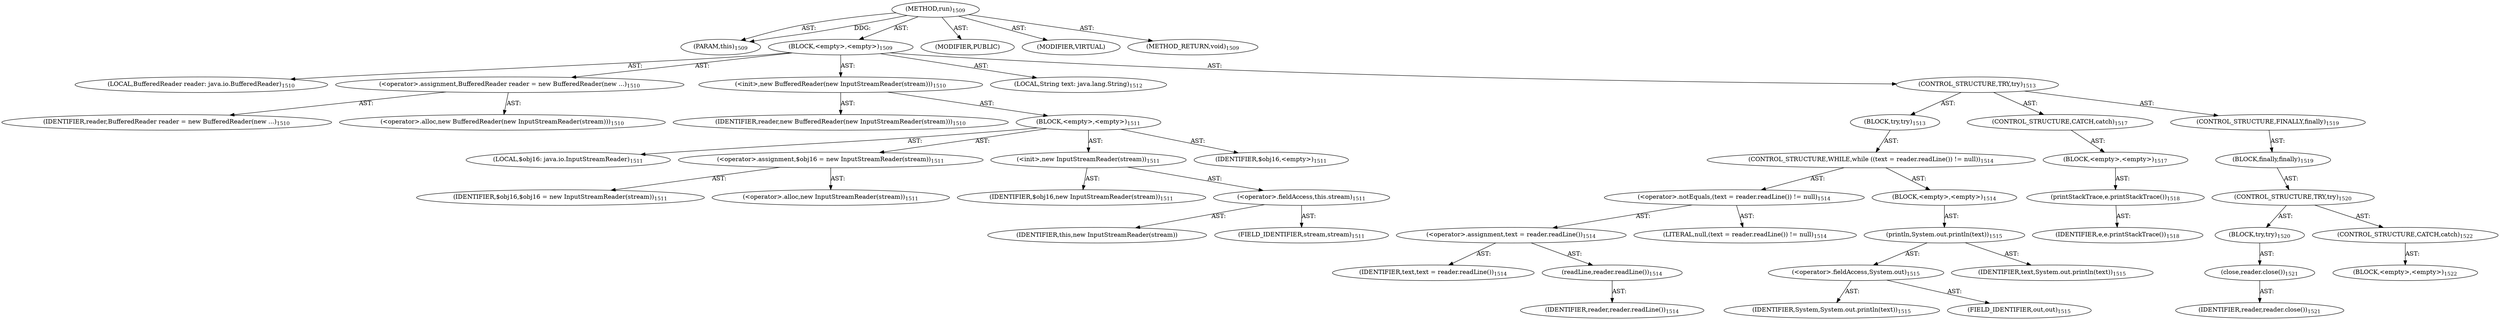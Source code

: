 digraph "run" {  
"111669149764" [label = <(METHOD,run)<SUB>1509</SUB>> ]
"115964117112" [label = <(PARAM,this)<SUB>1509</SUB>> ]
"25769803976" [label = <(BLOCK,&lt;empty&gt;,&lt;empty&gt;)<SUB>1509</SUB>> ]
"94489280599" [label = <(LOCAL,BufferedReader reader: java.io.BufferedReader)<SUB>1510</SUB>> ]
"30064772175" [label = <(&lt;operator&gt;.assignment,BufferedReader reader = new BufferedReader(new ...)<SUB>1510</SUB>> ]
"68719477550" [label = <(IDENTIFIER,reader,BufferedReader reader = new BufferedReader(new ...)<SUB>1510</SUB>> ]
"30064772176" [label = <(&lt;operator&gt;.alloc,new BufferedReader(new InputStreamReader(stream)))<SUB>1510</SUB>> ]
"30064772177" [label = <(&lt;init&gt;,new BufferedReader(new InputStreamReader(stream)))<SUB>1510</SUB>> ]
"68719477551" [label = <(IDENTIFIER,reader,new BufferedReader(new InputStreamReader(stream)))<SUB>1510</SUB>> ]
"25769803977" [label = <(BLOCK,&lt;empty&gt;,&lt;empty&gt;)<SUB>1511</SUB>> ]
"94489280600" [label = <(LOCAL,$obj16: java.io.InputStreamReader)<SUB>1511</SUB>> ]
"30064772178" [label = <(&lt;operator&gt;.assignment,$obj16 = new InputStreamReader(stream))<SUB>1511</SUB>> ]
"68719477552" [label = <(IDENTIFIER,$obj16,$obj16 = new InputStreamReader(stream))<SUB>1511</SUB>> ]
"30064772179" [label = <(&lt;operator&gt;.alloc,new InputStreamReader(stream))<SUB>1511</SUB>> ]
"30064772180" [label = <(&lt;init&gt;,new InputStreamReader(stream))<SUB>1511</SUB>> ]
"68719477553" [label = <(IDENTIFIER,$obj16,new InputStreamReader(stream))<SUB>1511</SUB>> ]
"30064772181" [label = <(&lt;operator&gt;.fieldAccess,this.stream)<SUB>1511</SUB>> ]
"68719477554" [label = <(IDENTIFIER,this,new InputStreamReader(stream))> ]
"55834575131" [label = <(FIELD_IDENTIFIER,stream,stream)<SUB>1511</SUB>> ]
"68719477555" [label = <(IDENTIFIER,$obj16,&lt;empty&gt;)<SUB>1511</SUB>> ]
"94489280601" [label = <(LOCAL,String text: java.lang.String)<SUB>1512</SUB>> ]
"47244640372" [label = <(CONTROL_STRUCTURE,TRY,try)<SUB>1513</SUB>> ]
"25769803978" [label = <(BLOCK,try,try)<SUB>1513</SUB>> ]
"47244640373" [label = <(CONTROL_STRUCTURE,WHILE,while ((text = reader.readLine()) != null))<SUB>1514</SUB>> ]
"30064772182" [label = <(&lt;operator&gt;.notEquals,(text = reader.readLine()) != null)<SUB>1514</SUB>> ]
"30064772183" [label = <(&lt;operator&gt;.assignment,text = reader.readLine())<SUB>1514</SUB>> ]
"68719477556" [label = <(IDENTIFIER,text,text = reader.readLine())<SUB>1514</SUB>> ]
"30064772184" [label = <(readLine,reader.readLine())<SUB>1514</SUB>> ]
"68719477557" [label = <(IDENTIFIER,reader,reader.readLine())<SUB>1514</SUB>> ]
"90194313478" [label = <(LITERAL,null,(text = reader.readLine()) != null)<SUB>1514</SUB>> ]
"25769803979" [label = <(BLOCK,&lt;empty&gt;,&lt;empty&gt;)<SUB>1514</SUB>> ]
"30064772185" [label = <(println,System.out.println(text))<SUB>1515</SUB>> ]
"30064772186" [label = <(&lt;operator&gt;.fieldAccess,System.out)<SUB>1515</SUB>> ]
"68719477558" [label = <(IDENTIFIER,System,System.out.println(text))<SUB>1515</SUB>> ]
"55834575132" [label = <(FIELD_IDENTIFIER,out,out)<SUB>1515</SUB>> ]
"68719477559" [label = <(IDENTIFIER,text,System.out.println(text))<SUB>1515</SUB>> ]
"47244640374" [label = <(CONTROL_STRUCTURE,CATCH,catch)<SUB>1517</SUB>> ]
"25769803980" [label = <(BLOCK,&lt;empty&gt;,&lt;empty&gt;)<SUB>1517</SUB>> ]
"30064772187" [label = <(printStackTrace,e.printStackTrace())<SUB>1518</SUB>> ]
"68719477560" [label = <(IDENTIFIER,e,e.printStackTrace())<SUB>1518</SUB>> ]
"47244640375" [label = <(CONTROL_STRUCTURE,FINALLY,finally)<SUB>1519</SUB>> ]
"25769803981" [label = <(BLOCK,finally,finally)<SUB>1519</SUB>> ]
"47244640376" [label = <(CONTROL_STRUCTURE,TRY,try)<SUB>1520</SUB>> ]
"25769803982" [label = <(BLOCK,try,try)<SUB>1520</SUB>> ]
"30064772188" [label = <(close,reader.close())<SUB>1521</SUB>> ]
"68719477561" [label = <(IDENTIFIER,reader,reader.close())<SUB>1521</SUB>> ]
"47244640377" [label = <(CONTROL_STRUCTURE,CATCH,catch)<SUB>1522</SUB>> ]
"25769803983" [label = <(BLOCK,&lt;empty&gt;,&lt;empty&gt;)<SUB>1522</SUB>> ]
"133143986355" [label = <(MODIFIER,PUBLIC)> ]
"133143986356" [label = <(MODIFIER,VIRTUAL)> ]
"128849018948" [label = <(METHOD_RETURN,void)<SUB>1509</SUB>> ]
  "111669149764" -> "115964117112"  [ label = "AST: "] 
  "111669149764" -> "25769803976"  [ label = "AST: "] 
  "111669149764" -> "133143986355"  [ label = "AST: "] 
  "111669149764" -> "133143986356"  [ label = "AST: "] 
  "111669149764" -> "128849018948"  [ label = "AST: "] 
  "25769803976" -> "94489280599"  [ label = "AST: "] 
  "25769803976" -> "30064772175"  [ label = "AST: "] 
  "25769803976" -> "30064772177"  [ label = "AST: "] 
  "25769803976" -> "94489280601"  [ label = "AST: "] 
  "25769803976" -> "47244640372"  [ label = "AST: "] 
  "30064772175" -> "68719477550"  [ label = "AST: "] 
  "30064772175" -> "30064772176"  [ label = "AST: "] 
  "30064772177" -> "68719477551"  [ label = "AST: "] 
  "30064772177" -> "25769803977"  [ label = "AST: "] 
  "25769803977" -> "94489280600"  [ label = "AST: "] 
  "25769803977" -> "30064772178"  [ label = "AST: "] 
  "25769803977" -> "30064772180"  [ label = "AST: "] 
  "25769803977" -> "68719477555"  [ label = "AST: "] 
  "30064772178" -> "68719477552"  [ label = "AST: "] 
  "30064772178" -> "30064772179"  [ label = "AST: "] 
  "30064772180" -> "68719477553"  [ label = "AST: "] 
  "30064772180" -> "30064772181"  [ label = "AST: "] 
  "30064772181" -> "68719477554"  [ label = "AST: "] 
  "30064772181" -> "55834575131"  [ label = "AST: "] 
  "47244640372" -> "25769803978"  [ label = "AST: "] 
  "47244640372" -> "47244640374"  [ label = "AST: "] 
  "47244640372" -> "47244640375"  [ label = "AST: "] 
  "25769803978" -> "47244640373"  [ label = "AST: "] 
  "47244640373" -> "30064772182"  [ label = "AST: "] 
  "47244640373" -> "25769803979"  [ label = "AST: "] 
  "30064772182" -> "30064772183"  [ label = "AST: "] 
  "30064772182" -> "90194313478"  [ label = "AST: "] 
  "30064772183" -> "68719477556"  [ label = "AST: "] 
  "30064772183" -> "30064772184"  [ label = "AST: "] 
  "30064772184" -> "68719477557"  [ label = "AST: "] 
  "25769803979" -> "30064772185"  [ label = "AST: "] 
  "30064772185" -> "30064772186"  [ label = "AST: "] 
  "30064772185" -> "68719477559"  [ label = "AST: "] 
  "30064772186" -> "68719477558"  [ label = "AST: "] 
  "30064772186" -> "55834575132"  [ label = "AST: "] 
  "47244640374" -> "25769803980"  [ label = "AST: "] 
  "25769803980" -> "30064772187"  [ label = "AST: "] 
  "30064772187" -> "68719477560"  [ label = "AST: "] 
  "47244640375" -> "25769803981"  [ label = "AST: "] 
  "25769803981" -> "47244640376"  [ label = "AST: "] 
  "47244640376" -> "25769803982"  [ label = "AST: "] 
  "47244640376" -> "47244640377"  [ label = "AST: "] 
  "25769803982" -> "30064772188"  [ label = "AST: "] 
  "30064772188" -> "68719477561"  [ label = "AST: "] 
  "47244640377" -> "25769803983"  [ label = "AST: "] 
  "111669149764" -> "115964117112"  [ label = "DDG: "] 
}
